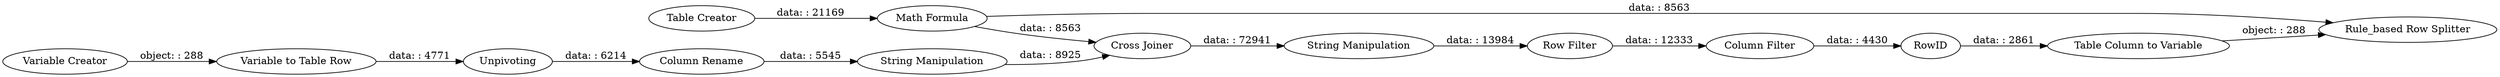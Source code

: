 digraph {
	"-6746325919352997353_291" [label="String Manipulation"]
	"-6746325919352997353_290" [label="Cross Joiner"]
	"-6746325919352997353_294" [label="Column Filter"]
	"-6746325919352997353_154" [label="Table Creator"]
	"-6746325919352997353_298" [label="Rule_based Row Splitter"]
	"-6746325919352997353_304" [label=Unpivoting]
	"-6746325919352997353_293" [label="Row Filter"]
	"-6746325919352997353_303" [label="Variable to Table Row"]
	"-6746325919352997353_295" [label=RowID]
	"-6746325919352997353_141" [label="Variable Creator"]
	"-6746325919352997353_131" [label="Math Formula"]
	"-6746325919352997353_305" [label="Column Rename"]
	"-6746325919352997353_296" [label="Table Column to Variable"]
	"-6746325919352997353_286" [label="String Manipulation"]
	"-6746325919352997353_131" -> "-6746325919352997353_298" [label="data: : 8563"]
	"-6746325919352997353_286" -> "-6746325919352997353_293" [label="data: : 13984"]
	"-6746325919352997353_131" -> "-6746325919352997353_290" [label="data: : 8563"]
	"-6746325919352997353_154" -> "-6746325919352997353_131" [label="data: : 21169"]
	"-6746325919352997353_305" -> "-6746325919352997353_291" [label="data: : 5545"]
	"-6746325919352997353_295" -> "-6746325919352997353_296" [label="data: : 2861"]
	"-6746325919352997353_290" -> "-6746325919352997353_286" [label="data: : 72941"]
	"-6746325919352997353_291" -> "-6746325919352997353_290" [label="data: : 8925"]
	"-6746325919352997353_294" -> "-6746325919352997353_295" [label="data: : 4430"]
	"-6746325919352997353_303" -> "-6746325919352997353_304" [label="data: : 4771"]
	"-6746325919352997353_304" -> "-6746325919352997353_305" [label="data: : 6214"]
	"-6746325919352997353_293" -> "-6746325919352997353_294" [label="data: : 12333"]
	"-6746325919352997353_141" -> "-6746325919352997353_303" [label="object: : 288"]
	"-6746325919352997353_296" -> "-6746325919352997353_298" [label="object: : 288"]
	rankdir=LR
}
